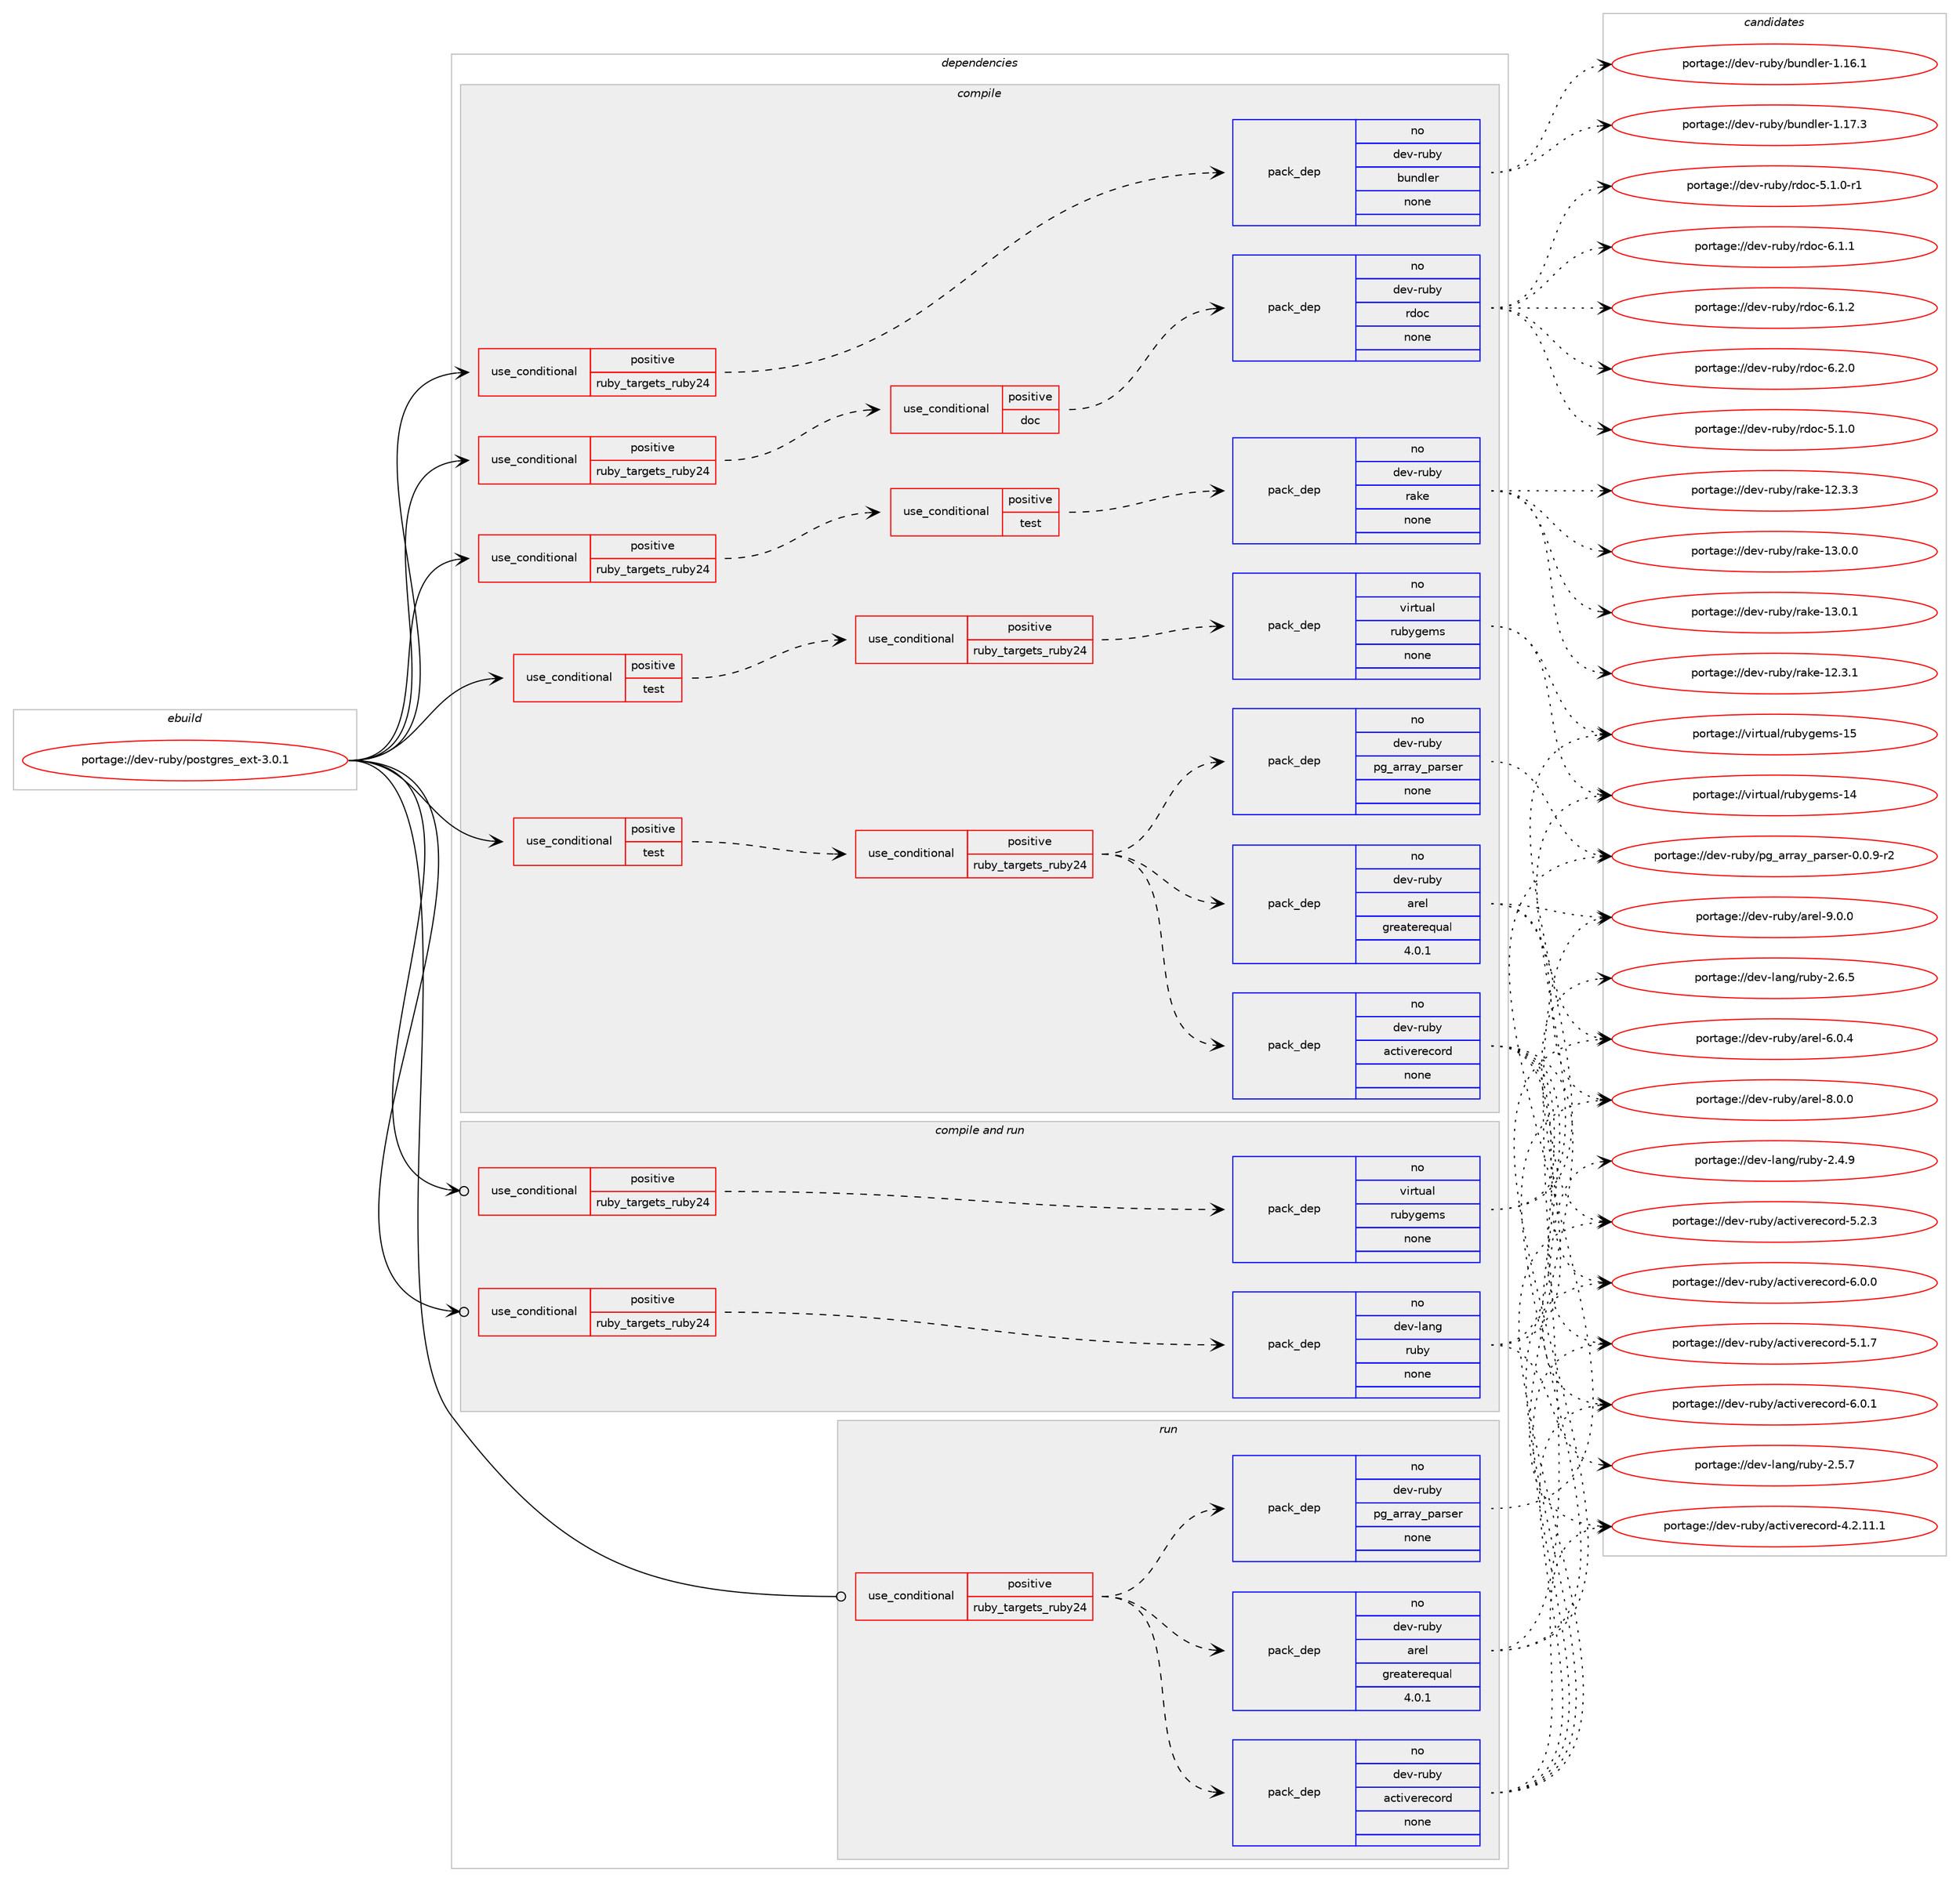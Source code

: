 digraph prolog {

# *************
# Graph options
# *************

newrank=true;
concentrate=true;
compound=true;
graph [rankdir=LR,fontname=Helvetica,fontsize=10,ranksep=1.5];#, ranksep=2.5, nodesep=0.2];
edge  [arrowhead=vee];
node  [fontname=Helvetica,fontsize=10];

# **********
# The ebuild
# **********

subgraph cluster_leftcol {
color=gray;
rank=same;
label=<<i>ebuild</i>>;
id [label="portage://dev-ruby/postgres_ext-3.0.1", color=red, width=4, href="../dev-ruby/postgres_ext-3.0.1.svg"];
}

# ****************
# The dependencies
# ****************

subgraph cluster_midcol {
color=gray;
label=<<i>dependencies</i>>;
subgraph cluster_compile {
fillcolor="#eeeeee";
style=filled;
label=<<i>compile</i>>;
subgraph cond59222 {
dependency234509 [label=<<TABLE BORDER="0" CELLBORDER="1" CELLSPACING="0" CELLPADDING="4"><TR><TD ROWSPAN="3" CELLPADDING="10">use_conditional</TD></TR><TR><TD>positive</TD></TR><TR><TD>ruby_targets_ruby24</TD></TR></TABLE>>, shape=none, color=red];
subgraph cond59223 {
dependency234510 [label=<<TABLE BORDER="0" CELLBORDER="1" CELLSPACING="0" CELLPADDING="4"><TR><TD ROWSPAN="3" CELLPADDING="10">use_conditional</TD></TR><TR><TD>positive</TD></TR><TR><TD>doc</TD></TR></TABLE>>, shape=none, color=red];
subgraph pack171742 {
dependency234511 [label=<<TABLE BORDER="0" CELLBORDER="1" CELLSPACING="0" CELLPADDING="4" WIDTH="220"><TR><TD ROWSPAN="6" CELLPADDING="30">pack_dep</TD></TR><TR><TD WIDTH="110">no</TD></TR><TR><TD>dev-ruby</TD></TR><TR><TD>rdoc</TD></TR><TR><TD>none</TD></TR><TR><TD></TD></TR></TABLE>>, shape=none, color=blue];
}
dependency234510:e -> dependency234511:w [weight=20,style="dashed",arrowhead="vee"];
}
dependency234509:e -> dependency234510:w [weight=20,style="dashed",arrowhead="vee"];
}
id:e -> dependency234509:w [weight=20,style="solid",arrowhead="vee"];
subgraph cond59224 {
dependency234512 [label=<<TABLE BORDER="0" CELLBORDER="1" CELLSPACING="0" CELLPADDING="4"><TR><TD ROWSPAN="3" CELLPADDING="10">use_conditional</TD></TR><TR><TD>positive</TD></TR><TR><TD>ruby_targets_ruby24</TD></TR></TABLE>>, shape=none, color=red];
subgraph cond59225 {
dependency234513 [label=<<TABLE BORDER="0" CELLBORDER="1" CELLSPACING="0" CELLPADDING="4"><TR><TD ROWSPAN="3" CELLPADDING="10">use_conditional</TD></TR><TR><TD>positive</TD></TR><TR><TD>test</TD></TR></TABLE>>, shape=none, color=red];
subgraph pack171743 {
dependency234514 [label=<<TABLE BORDER="0" CELLBORDER="1" CELLSPACING="0" CELLPADDING="4" WIDTH="220"><TR><TD ROWSPAN="6" CELLPADDING="30">pack_dep</TD></TR><TR><TD WIDTH="110">no</TD></TR><TR><TD>dev-ruby</TD></TR><TR><TD>rake</TD></TR><TR><TD>none</TD></TR><TR><TD></TD></TR></TABLE>>, shape=none, color=blue];
}
dependency234513:e -> dependency234514:w [weight=20,style="dashed",arrowhead="vee"];
}
dependency234512:e -> dependency234513:w [weight=20,style="dashed",arrowhead="vee"];
}
id:e -> dependency234512:w [weight=20,style="solid",arrowhead="vee"];
subgraph cond59226 {
dependency234515 [label=<<TABLE BORDER="0" CELLBORDER="1" CELLSPACING="0" CELLPADDING="4"><TR><TD ROWSPAN="3" CELLPADDING="10">use_conditional</TD></TR><TR><TD>positive</TD></TR><TR><TD>ruby_targets_ruby24</TD></TR></TABLE>>, shape=none, color=red];
subgraph pack171744 {
dependency234516 [label=<<TABLE BORDER="0" CELLBORDER="1" CELLSPACING="0" CELLPADDING="4" WIDTH="220"><TR><TD ROWSPAN="6" CELLPADDING="30">pack_dep</TD></TR><TR><TD WIDTH="110">no</TD></TR><TR><TD>dev-ruby</TD></TR><TR><TD>bundler</TD></TR><TR><TD>none</TD></TR><TR><TD></TD></TR></TABLE>>, shape=none, color=blue];
}
dependency234515:e -> dependency234516:w [weight=20,style="dashed",arrowhead="vee"];
}
id:e -> dependency234515:w [weight=20,style="solid",arrowhead="vee"];
subgraph cond59227 {
dependency234517 [label=<<TABLE BORDER="0" CELLBORDER="1" CELLSPACING="0" CELLPADDING="4"><TR><TD ROWSPAN="3" CELLPADDING="10">use_conditional</TD></TR><TR><TD>positive</TD></TR><TR><TD>test</TD></TR></TABLE>>, shape=none, color=red];
subgraph cond59228 {
dependency234518 [label=<<TABLE BORDER="0" CELLBORDER="1" CELLSPACING="0" CELLPADDING="4"><TR><TD ROWSPAN="3" CELLPADDING="10">use_conditional</TD></TR><TR><TD>positive</TD></TR><TR><TD>ruby_targets_ruby24</TD></TR></TABLE>>, shape=none, color=red];
subgraph pack171745 {
dependency234519 [label=<<TABLE BORDER="0" CELLBORDER="1" CELLSPACING="0" CELLPADDING="4" WIDTH="220"><TR><TD ROWSPAN="6" CELLPADDING="30">pack_dep</TD></TR><TR><TD WIDTH="110">no</TD></TR><TR><TD>dev-ruby</TD></TR><TR><TD>activerecord</TD></TR><TR><TD>none</TD></TR><TR><TD></TD></TR></TABLE>>, shape=none, color=blue];
}
dependency234518:e -> dependency234519:w [weight=20,style="dashed",arrowhead="vee"];
subgraph pack171746 {
dependency234520 [label=<<TABLE BORDER="0" CELLBORDER="1" CELLSPACING="0" CELLPADDING="4" WIDTH="220"><TR><TD ROWSPAN="6" CELLPADDING="30">pack_dep</TD></TR><TR><TD WIDTH="110">no</TD></TR><TR><TD>dev-ruby</TD></TR><TR><TD>arel</TD></TR><TR><TD>greaterequal</TD></TR><TR><TD>4.0.1</TD></TR></TABLE>>, shape=none, color=blue];
}
dependency234518:e -> dependency234520:w [weight=20,style="dashed",arrowhead="vee"];
subgraph pack171747 {
dependency234521 [label=<<TABLE BORDER="0" CELLBORDER="1" CELLSPACING="0" CELLPADDING="4" WIDTH="220"><TR><TD ROWSPAN="6" CELLPADDING="30">pack_dep</TD></TR><TR><TD WIDTH="110">no</TD></TR><TR><TD>dev-ruby</TD></TR><TR><TD>pg_array_parser</TD></TR><TR><TD>none</TD></TR><TR><TD></TD></TR></TABLE>>, shape=none, color=blue];
}
dependency234518:e -> dependency234521:w [weight=20,style="dashed",arrowhead="vee"];
}
dependency234517:e -> dependency234518:w [weight=20,style="dashed",arrowhead="vee"];
}
id:e -> dependency234517:w [weight=20,style="solid",arrowhead="vee"];
subgraph cond59229 {
dependency234522 [label=<<TABLE BORDER="0" CELLBORDER="1" CELLSPACING="0" CELLPADDING="4"><TR><TD ROWSPAN="3" CELLPADDING="10">use_conditional</TD></TR><TR><TD>positive</TD></TR><TR><TD>test</TD></TR></TABLE>>, shape=none, color=red];
subgraph cond59230 {
dependency234523 [label=<<TABLE BORDER="0" CELLBORDER="1" CELLSPACING="0" CELLPADDING="4"><TR><TD ROWSPAN="3" CELLPADDING="10">use_conditional</TD></TR><TR><TD>positive</TD></TR><TR><TD>ruby_targets_ruby24</TD></TR></TABLE>>, shape=none, color=red];
subgraph pack171748 {
dependency234524 [label=<<TABLE BORDER="0" CELLBORDER="1" CELLSPACING="0" CELLPADDING="4" WIDTH="220"><TR><TD ROWSPAN="6" CELLPADDING="30">pack_dep</TD></TR><TR><TD WIDTH="110">no</TD></TR><TR><TD>virtual</TD></TR><TR><TD>rubygems</TD></TR><TR><TD>none</TD></TR><TR><TD></TD></TR></TABLE>>, shape=none, color=blue];
}
dependency234523:e -> dependency234524:w [weight=20,style="dashed",arrowhead="vee"];
}
dependency234522:e -> dependency234523:w [weight=20,style="dashed",arrowhead="vee"];
}
id:e -> dependency234522:w [weight=20,style="solid",arrowhead="vee"];
}
subgraph cluster_compileandrun {
fillcolor="#eeeeee";
style=filled;
label=<<i>compile and run</i>>;
subgraph cond59231 {
dependency234525 [label=<<TABLE BORDER="0" CELLBORDER="1" CELLSPACING="0" CELLPADDING="4"><TR><TD ROWSPAN="3" CELLPADDING="10">use_conditional</TD></TR><TR><TD>positive</TD></TR><TR><TD>ruby_targets_ruby24</TD></TR></TABLE>>, shape=none, color=red];
subgraph pack171749 {
dependency234526 [label=<<TABLE BORDER="0" CELLBORDER="1" CELLSPACING="0" CELLPADDING="4" WIDTH="220"><TR><TD ROWSPAN="6" CELLPADDING="30">pack_dep</TD></TR><TR><TD WIDTH="110">no</TD></TR><TR><TD>dev-lang</TD></TR><TR><TD>ruby</TD></TR><TR><TD>none</TD></TR><TR><TD></TD></TR></TABLE>>, shape=none, color=blue];
}
dependency234525:e -> dependency234526:w [weight=20,style="dashed",arrowhead="vee"];
}
id:e -> dependency234525:w [weight=20,style="solid",arrowhead="odotvee"];
subgraph cond59232 {
dependency234527 [label=<<TABLE BORDER="0" CELLBORDER="1" CELLSPACING="0" CELLPADDING="4"><TR><TD ROWSPAN="3" CELLPADDING="10">use_conditional</TD></TR><TR><TD>positive</TD></TR><TR><TD>ruby_targets_ruby24</TD></TR></TABLE>>, shape=none, color=red];
subgraph pack171750 {
dependency234528 [label=<<TABLE BORDER="0" CELLBORDER="1" CELLSPACING="0" CELLPADDING="4" WIDTH="220"><TR><TD ROWSPAN="6" CELLPADDING="30">pack_dep</TD></TR><TR><TD WIDTH="110">no</TD></TR><TR><TD>virtual</TD></TR><TR><TD>rubygems</TD></TR><TR><TD>none</TD></TR><TR><TD></TD></TR></TABLE>>, shape=none, color=blue];
}
dependency234527:e -> dependency234528:w [weight=20,style="dashed",arrowhead="vee"];
}
id:e -> dependency234527:w [weight=20,style="solid",arrowhead="odotvee"];
}
subgraph cluster_run {
fillcolor="#eeeeee";
style=filled;
label=<<i>run</i>>;
subgraph cond59233 {
dependency234529 [label=<<TABLE BORDER="0" CELLBORDER="1" CELLSPACING="0" CELLPADDING="4"><TR><TD ROWSPAN="3" CELLPADDING="10">use_conditional</TD></TR><TR><TD>positive</TD></TR><TR><TD>ruby_targets_ruby24</TD></TR></TABLE>>, shape=none, color=red];
subgraph pack171751 {
dependency234530 [label=<<TABLE BORDER="0" CELLBORDER="1" CELLSPACING="0" CELLPADDING="4" WIDTH="220"><TR><TD ROWSPAN="6" CELLPADDING="30">pack_dep</TD></TR><TR><TD WIDTH="110">no</TD></TR><TR><TD>dev-ruby</TD></TR><TR><TD>activerecord</TD></TR><TR><TD>none</TD></TR><TR><TD></TD></TR></TABLE>>, shape=none, color=blue];
}
dependency234529:e -> dependency234530:w [weight=20,style="dashed",arrowhead="vee"];
subgraph pack171752 {
dependency234531 [label=<<TABLE BORDER="0" CELLBORDER="1" CELLSPACING="0" CELLPADDING="4" WIDTH="220"><TR><TD ROWSPAN="6" CELLPADDING="30">pack_dep</TD></TR><TR><TD WIDTH="110">no</TD></TR><TR><TD>dev-ruby</TD></TR><TR><TD>arel</TD></TR><TR><TD>greaterequal</TD></TR><TR><TD>4.0.1</TD></TR></TABLE>>, shape=none, color=blue];
}
dependency234529:e -> dependency234531:w [weight=20,style="dashed",arrowhead="vee"];
subgraph pack171753 {
dependency234532 [label=<<TABLE BORDER="0" CELLBORDER="1" CELLSPACING="0" CELLPADDING="4" WIDTH="220"><TR><TD ROWSPAN="6" CELLPADDING="30">pack_dep</TD></TR><TR><TD WIDTH="110">no</TD></TR><TR><TD>dev-ruby</TD></TR><TR><TD>pg_array_parser</TD></TR><TR><TD>none</TD></TR><TR><TD></TD></TR></TABLE>>, shape=none, color=blue];
}
dependency234529:e -> dependency234532:w [weight=20,style="dashed",arrowhead="vee"];
}
id:e -> dependency234529:w [weight=20,style="solid",arrowhead="odot"];
}
}

# **************
# The candidates
# **************

subgraph cluster_choices {
rank=same;
color=gray;
label=<<i>candidates</i>>;

subgraph choice171742 {
color=black;
nodesep=1;
choiceportage10010111845114117981214711410011199455346494648 [label="portage://dev-ruby/rdoc-5.1.0", color=red, width=4,href="../dev-ruby/rdoc-5.1.0.svg"];
choiceportage100101118451141179812147114100111994553464946484511449 [label="portage://dev-ruby/rdoc-5.1.0-r1", color=red, width=4,href="../dev-ruby/rdoc-5.1.0-r1.svg"];
choiceportage10010111845114117981214711410011199455446494649 [label="portage://dev-ruby/rdoc-6.1.1", color=red, width=4,href="../dev-ruby/rdoc-6.1.1.svg"];
choiceportage10010111845114117981214711410011199455446494650 [label="portage://dev-ruby/rdoc-6.1.2", color=red, width=4,href="../dev-ruby/rdoc-6.1.2.svg"];
choiceportage10010111845114117981214711410011199455446504648 [label="portage://dev-ruby/rdoc-6.2.0", color=red, width=4,href="../dev-ruby/rdoc-6.2.0.svg"];
dependency234511:e -> choiceportage10010111845114117981214711410011199455346494648:w [style=dotted,weight="100"];
dependency234511:e -> choiceportage100101118451141179812147114100111994553464946484511449:w [style=dotted,weight="100"];
dependency234511:e -> choiceportage10010111845114117981214711410011199455446494649:w [style=dotted,weight="100"];
dependency234511:e -> choiceportage10010111845114117981214711410011199455446494650:w [style=dotted,weight="100"];
dependency234511:e -> choiceportage10010111845114117981214711410011199455446504648:w [style=dotted,weight="100"];
}
subgraph choice171743 {
color=black;
nodesep=1;
choiceportage1001011184511411798121471149710710145495046514649 [label="portage://dev-ruby/rake-12.3.1", color=red, width=4,href="../dev-ruby/rake-12.3.1.svg"];
choiceportage1001011184511411798121471149710710145495046514651 [label="portage://dev-ruby/rake-12.3.3", color=red, width=4,href="../dev-ruby/rake-12.3.3.svg"];
choiceportage1001011184511411798121471149710710145495146484648 [label="portage://dev-ruby/rake-13.0.0", color=red, width=4,href="../dev-ruby/rake-13.0.0.svg"];
choiceportage1001011184511411798121471149710710145495146484649 [label="portage://dev-ruby/rake-13.0.1", color=red, width=4,href="../dev-ruby/rake-13.0.1.svg"];
dependency234514:e -> choiceportage1001011184511411798121471149710710145495046514649:w [style=dotted,weight="100"];
dependency234514:e -> choiceportage1001011184511411798121471149710710145495046514651:w [style=dotted,weight="100"];
dependency234514:e -> choiceportage1001011184511411798121471149710710145495146484648:w [style=dotted,weight="100"];
dependency234514:e -> choiceportage1001011184511411798121471149710710145495146484649:w [style=dotted,weight="100"];
}
subgraph choice171744 {
color=black;
nodesep=1;
choiceportage1001011184511411798121479811711010010810111445494649544649 [label="portage://dev-ruby/bundler-1.16.1", color=red, width=4,href="../dev-ruby/bundler-1.16.1.svg"];
choiceportage1001011184511411798121479811711010010810111445494649554651 [label="portage://dev-ruby/bundler-1.17.3", color=red, width=4,href="../dev-ruby/bundler-1.17.3.svg"];
dependency234516:e -> choiceportage1001011184511411798121479811711010010810111445494649544649:w [style=dotted,weight="100"];
dependency234516:e -> choiceportage1001011184511411798121479811711010010810111445494649554651:w [style=dotted,weight="100"];
}
subgraph choice171745 {
color=black;
nodesep=1;
choiceportage100101118451141179812147979911610511810111410199111114100455246504649494649 [label="portage://dev-ruby/activerecord-4.2.11.1", color=red, width=4,href="../dev-ruby/activerecord-4.2.11.1.svg"];
choiceportage100101118451141179812147979911610511810111410199111114100455346494655 [label="portage://dev-ruby/activerecord-5.1.7", color=red, width=4,href="../dev-ruby/activerecord-5.1.7.svg"];
choiceportage100101118451141179812147979911610511810111410199111114100455346504651 [label="portage://dev-ruby/activerecord-5.2.3", color=red, width=4,href="../dev-ruby/activerecord-5.2.3.svg"];
choiceportage100101118451141179812147979911610511810111410199111114100455446484648 [label="portage://dev-ruby/activerecord-6.0.0", color=red, width=4,href="../dev-ruby/activerecord-6.0.0.svg"];
choiceportage100101118451141179812147979911610511810111410199111114100455446484649 [label="portage://dev-ruby/activerecord-6.0.1", color=red, width=4,href="../dev-ruby/activerecord-6.0.1.svg"];
dependency234519:e -> choiceportage100101118451141179812147979911610511810111410199111114100455246504649494649:w [style=dotted,weight="100"];
dependency234519:e -> choiceportage100101118451141179812147979911610511810111410199111114100455346494655:w [style=dotted,weight="100"];
dependency234519:e -> choiceportage100101118451141179812147979911610511810111410199111114100455346504651:w [style=dotted,weight="100"];
dependency234519:e -> choiceportage100101118451141179812147979911610511810111410199111114100455446484648:w [style=dotted,weight="100"];
dependency234519:e -> choiceportage100101118451141179812147979911610511810111410199111114100455446484649:w [style=dotted,weight="100"];
}
subgraph choice171746 {
color=black;
nodesep=1;
choiceportage10010111845114117981214797114101108455446484652 [label="portage://dev-ruby/arel-6.0.4", color=red, width=4,href="../dev-ruby/arel-6.0.4.svg"];
choiceportage10010111845114117981214797114101108455646484648 [label="portage://dev-ruby/arel-8.0.0", color=red, width=4,href="../dev-ruby/arel-8.0.0.svg"];
choiceportage10010111845114117981214797114101108455746484648 [label="portage://dev-ruby/arel-9.0.0", color=red, width=4,href="../dev-ruby/arel-9.0.0.svg"];
dependency234520:e -> choiceportage10010111845114117981214797114101108455446484652:w [style=dotted,weight="100"];
dependency234520:e -> choiceportage10010111845114117981214797114101108455646484648:w [style=dotted,weight="100"];
dependency234520:e -> choiceportage10010111845114117981214797114101108455746484648:w [style=dotted,weight="100"];
}
subgraph choice171747 {
color=black;
nodesep=1;
choiceportage10010111845114117981214711210395971141149712195112971141151011144548464846574511450 [label="portage://dev-ruby/pg_array_parser-0.0.9-r2", color=red, width=4,href="../dev-ruby/pg_array_parser-0.0.9-r2.svg"];
dependency234521:e -> choiceportage10010111845114117981214711210395971141149712195112971141151011144548464846574511450:w [style=dotted,weight="100"];
}
subgraph choice171748 {
color=black;
nodesep=1;
choiceportage118105114116117971084711411798121103101109115454952 [label="portage://virtual/rubygems-14", color=red, width=4,href="../virtual/rubygems-14.svg"];
choiceportage118105114116117971084711411798121103101109115454953 [label="portage://virtual/rubygems-15", color=red, width=4,href="../virtual/rubygems-15.svg"];
dependency234524:e -> choiceportage118105114116117971084711411798121103101109115454952:w [style=dotted,weight="100"];
dependency234524:e -> choiceportage118105114116117971084711411798121103101109115454953:w [style=dotted,weight="100"];
}
subgraph choice171749 {
color=black;
nodesep=1;
choiceportage10010111845108971101034711411798121455046524657 [label="portage://dev-lang/ruby-2.4.9", color=red, width=4,href="../dev-lang/ruby-2.4.9.svg"];
choiceportage10010111845108971101034711411798121455046534655 [label="portage://dev-lang/ruby-2.5.7", color=red, width=4,href="../dev-lang/ruby-2.5.7.svg"];
choiceportage10010111845108971101034711411798121455046544653 [label="portage://dev-lang/ruby-2.6.5", color=red, width=4,href="../dev-lang/ruby-2.6.5.svg"];
dependency234526:e -> choiceportage10010111845108971101034711411798121455046524657:w [style=dotted,weight="100"];
dependency234526:e -> choiceportage10010111845108971101034711411798121455046534655:w [style=dotted,weight="100"];
dependency234526:e -> choiceportage10010111845108971101034711411798121455046544653:w [style=dotted,weight="100"];
}
subgraph choice171750 {
color=black;
nodesep=1;
choiceportage118105114116117971084711411798121103101109115454952 [label="portage://virtual/rubygems-14", color=red, width=4,href="../virtual/rubygems-14.svg"];
choiceportage118105114116117971084711411798121103101109115454953 [label="portage://virtual/rubygems-15", color=red, width=4,href="../virtual/rubygems-15.svg"];
dependency234528:e -> choiceportage118105114116117971084711411798121103101109115454952:w [style=dotted,weight="100"];
dependency234528:e -> choiceportage118105114116117971084711411798121103101109115454953:w [style=dotted,weight="100"];
}
subgraph choice171751 {
color=black;
nodesep=1;
choiceportage100101118451141179812147979911610511810111410199111114100455246504649494649 [label="portage://dev-ruby/activerecord-4.2.11.1", color=red, width=4,href="../dev-ruby/activerecord-4.2.11.1.svg"];
choiceportage100101118451141179812147979911610511810111410199111114100455346494655 [label="portage://dev-ruby/activerecord-5.1.7", color=red, width=4,href="../dev-ruby/activerecord-5.1.7.svg"];
choiceportage100101118451141179812147979911610511810111410199111114100455346504651 [label="portage://dev-ruby/activerecord-5.2.3", color=red, width=4,href="../dev-ruby/activerecord-5.2.3.svg"];
choiceportage100101118451141179812147979911610511810111410199111114100455446484648 [label="portage://dev-ruby/activerecord-6.0.0", color=red, width=4,href="../dev-ruby/activerecord-6.0.0.svg"];
choiceportage100101118451141179812147979911610511810111410199111114100455446484649 [label="portage://dev-ruby/activerecord-6.0.1", color=red, width=4,href="../dev-ruby/activerecord-6.0.1.svg"];
dependency234530:e -> choiceportage100101118451141179812147979911610511810111410199111114100455246504649494649:w [style=dotted,weight="100"];
dependency234530:e -> choiceportage100101118451141179812147979911610511810111410199111114100455346494655:w [style=dotted,weight="100"];
dependency234530:e -> choiceportage100101118451141179812147979911610511810111410199111114100455346504651:w [style=dotted,weight="100"];
dependency234530:e -> choiceportage100101118451141179812147979911610511810111410199111114100455446484648:w [style=dotted,weight="100"];
dependency234530:e -> choiceportage100101118451141179812147979911610511810111410199111114100455446484649:w [style=dotted,weight="100"];
}
subgraph choice171752 {
color=black;
nodesep=1;
choiceportage10010111845114117981214797114101108455446484652 [label="portage://dev-ruby/arel-6.0.4", color=red, width=4,href="../dev-ruby/arel-6.0.4.svg"];
choiceportage10010111845114117981214797114101108455646484648 [label="portage://dev-ruby/arel-8.0.0", color=red, width=4,href="../dev-ruby/arel-8.0.0.svg"];
choiceportage10010111845114117981214797114101108455746484648 [label="portage://dev-ruby/arel-9.0.0", color=red, width=4,href="../dev-ruby/arel-9.0.0.svg"];
dependency234531:e -> choiceportage10010111845114117981214797114101108455446484652:w [style=dotted,weight="100"];
dependency234531:e -> choiceportage10010111845114117981214797114101108455646484648:w [style=dotted,weight="100"];
dependency234531:e -> choiceportage10010111845114117981214797114101108455746484648:w [style=dotted,weight="100"];
}
subgraph choice171753 {
color=black;
nodesep=1;
choiceportage10010111845114117981214711210395971141149712195112971141151011144548464846574511450 [label="portage://dev-ruby/pg_array_parser-0.0.9-r2", color=red, width=4,href="../dev-ruby/pg_array_parser-0.0.9-r2.svg"];
dependency234532:e -> choiceportage10010111845114117981214711210395971141149712195112971141151011144548464846574511450:w [style=dotted,weight="100"];
}
}

}
